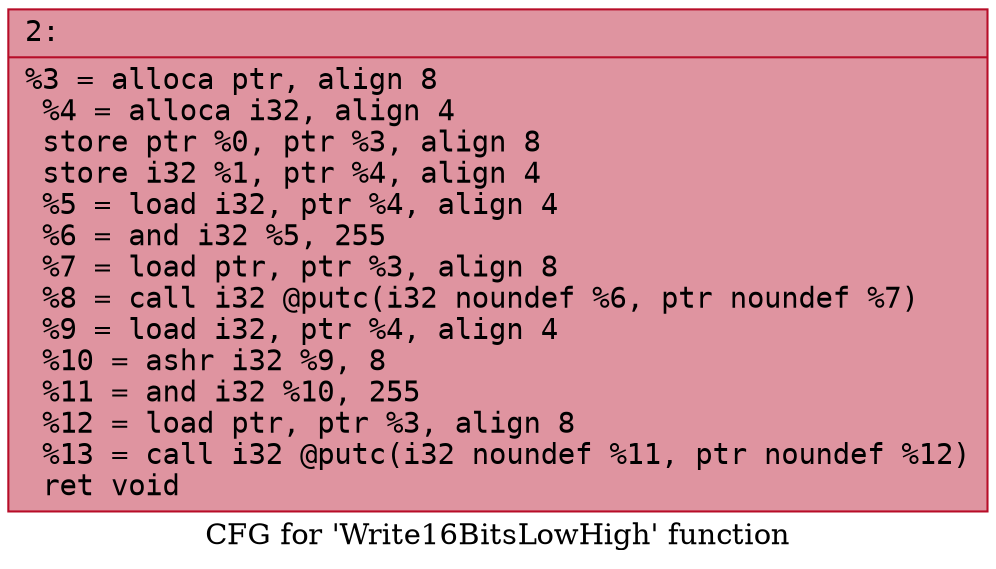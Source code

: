 digraph "CFG for 'Write16BitsLowHigh' function" {
	label="CFG for 'Write16BitsLowHigh' function";

	Node0x600003e0a710 [shape=record,color="#b70d28ff", style=filled, fillcolor="#b70d2870" fontname="Courier",label="{2:\l|  %3 = alloca ptr, align 8\l  %4 = alloca i32, align 4\l  store ptr %0, ptr %3, align 8\l  store i32 %1, ptr %4, align 4\l  %5 = load i32, ptr %4, align 4\l  %6 = and i32 %5, 255\l  %7 = load ptr, ptr %3, align 8\l  %8 = call i32 @putc(i32 noundef %6, ptr noundef %7)\l  %9 = load i32, ptr %4, align 4\l  %10 = ashr i32 %9, 8\l  %11 = and i32 %10, 255\l  %12 = load ptr, ptr %3, align 8\l  %13 = call i32 @putc(i32 noundef %11, ptr noundef %12)\l  ret void\l}"];
}
